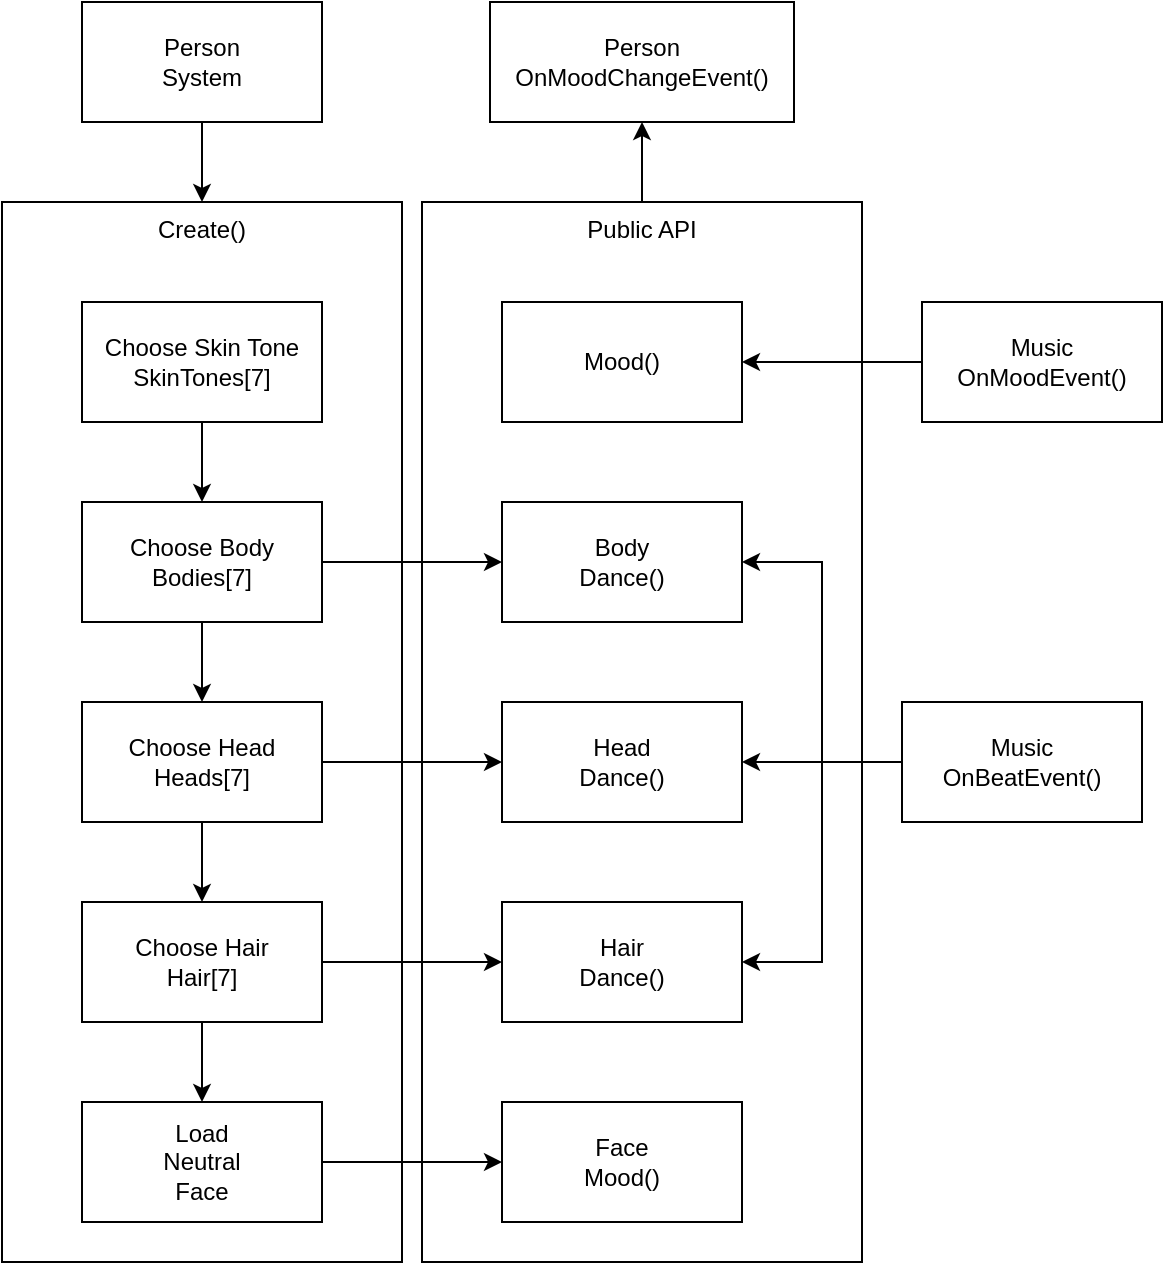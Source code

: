 <mxfile version="20.2.0" type="device"><diagram id="x00w33zi90WmEM81CL-B" name="Page-1"><mxGraphModel dx="1239" dy="980" grid="0" gridSize="10" guides="1" tooltips="1" connect="1" arrows="1" fold="1" page="1" pageScale="1" pageWidth="850" pageHeight="1100" math="0" shadow="0"><root><mxCell id="0"/><mxCell id="1" parent="0"/><mxCell id="HW-12oksTJ86bZy81juE-33" style="edgeStyle=orthogonalEdgeStyle;rounded=0;orthogonalLoop=1;jettySize=auto;html=1;" edge="1" parent="1" source="HW-12oksTJ86bZy81juE-28" target="HW-12oksTJ86bZy81juE-32"><mxGeometry relative="1" as="geometry"/></mxCell><mxCell id="HW-12oksTJ86bZy81juE-28" value="Public API" style="rounded=0;whiteSpace=wrap;html=1;verticalAlign=top;" vertex="1" parent="1"><mxGeometry x="380" y="220" width="220" height="530" as="geometry"/></mxCell><mxCell id="HW-12oksTJ86bZy81juE-27" value="Create()" style="rounded=0;whiteSpace=wrap;html=1;verticalAlign=top;" vertex="1" parent="1"><mxGeometry x="170" y="220" width="200" height="530" as="geometry"/></mxCell><mxCell id="HW-12oksTJ86bZy81juE-3" value="" style="edgeStyle=orthogonalEdgeStyle;rounded=0;orthogonalLoop=1;jettySize=auto;html=1;entryX=0.5;entryY=0;entryDx=0;entryDy=0;" edge="1" parent="1" source="HW-12oksTJ86bZy81juE-1" target="HW-12oksTJ86bZy81juE-27"><mxGeometry relative="1" as="geometry"><mxPoint x="270" y="210" as="targetPoint"/></mxGeometry></mxCell><mxCell id="HW-12oksTJ86bZy81juE-1" value="Person&lt;br&gt;System" style="rounded=0;whiteSpace=wrap;html=1;" vertex="1" parent="1"><mxGeometry x="210" y="120" width="120" height="60" as="geometry"/></mxCell><mxCell id="HW-12oksTJ86bZy81juE-5" value="" style="edgeStyle=orthogonalEdgeStyle;rounded=0;orthogonalLoop=1;jettySize=auto;html=1;" edge="1" parent="1" source="HW-12oksTJ86bZy81juE-2" target="HW-12oksTJ86bZy81juE-4"><mxGeometry relative="1" as="geometry"/></mxCell><mxCell id="HW-12oksTJ86bZy81juE-2" value="Choose Skin Tone&lt;br&gt;SkinTones[7]" style="rounded=0;whiteSpace=wrap;html=1;" vertex="1" parent="1"><mxGeometry x="210" y="270" width="120" height="60" as="geometry"/></mxCell><mxCell id="HW-12oksTJ86bZy81juE-7" value="" style="edgeStyle=orthogonalEdgeStyle;rounded=0;orthogonalLoop=1;jettySize=auto;html=1;" edge="1" parent="1" source="HW-12oksTJ86bZy81juE-4" target="HW-12oksTJ86bZy81juE-6"><mxGeometry relative="1" as="geometry"/></mxCell><mxCell id="HW-12oksTJ86bZy81juE-9" value="" style="edgeStyle=orthogonalEdgeStyle;rounded=0;orthogonalLoop=1;jettySize=auto;html=1;" edge="1" parent="1" source="HW-12oksTJ86bZy81juE-4" target="HW-12oksTJ86bZy81juE-8"><mxGeometry relative="1" as="geometry"/></mxCell><mxCell id="HW-12oksTJ86bZy81juE-4" value="Choose Body&lt;br&gt;Bodies[7]" style="whiteSpace=wrap;html=1;rounded=0;" vertex="1" parent="1"><mxGeometry x="210" y="370" width="120" height="60" as="geometry"/></mxCell><mxCell id="HW-12oksTJ86bZy81juE-6" value="Body&lt;br&gt;Dance()" style="whiteSpace=wrap;html=1;rounded=0;" vertex="1" parent="1"><mxGeometry x="420" y="370" width="120" height="60" as="geometry"/></mxCell><mxCell id="HW-12oksTJ86bZy81juE-11" value="" style="edgeStyle=orthogonalEdgeStyle;rounded=0;orthogonalLoop=1;jettySize=auto;html=1;" edge="1" parent="1" source="HW-12oksTJ86bZy81juE-8" target="HW-12oksTJ86bZy81juE-10"><mxGeometry relative="1" as="geometry"/></mxCell><mxCell id="HW-12oksTJ86bZy81juE-16" value="" style="edgeStyle=orthogonalEdgeStyle;rounded=0;orthogonalLoop=1;jettySize=auto;html=1;" edge="1" parent="1" source="HW-12oksTJ86bZy81juE-8" target="HW-12oksTJ86bZy81juE-15"><mxGeometry relative="1" as="geometry"/></mxCell><mxCell id="HW-12oksTJ86bZy81juE-8" value="Choose Head&lt;br&gt;Heads[7]" style="whiteSpace=wrap;html=1;rounded=0;" vertex="1" parent="1"><mxGeometry x="210" y="470" width="120" height="60" as="geometry"/></mxCell><mxCell id="HW-12oksTJ86bZy81juE-10" value="Head&lt;br&gt;Dance()" style="whiteSpace=wrap;html=1;rounded=0;" vertex="1" parent="1"><mxGeometry x="420" y="470" width="120" height="60" as="geometry"/></mxCell><mxCell id="HW-12oksTJ86bZy81juE-13" style="edgeStyle=orthogonalEdgeStyle;rounded=0;orthogonalLoop=1;jettySize=auto;html=1;entryX=1;entryY=0.5;entryDx=0;entryDy=0;" edge="1" parent="1" source="HW-12oksTJ86bZy81juE-12" target="HW-12oksTJ86bZy81juE-6"><mxGeometry relative="1" as="geometry"/></mxCell><mxCell id="HW-12oksTJ86bZy81juE-14" style="edgeStyle=orthogonalEdgeStyle;rounded=0;orthogonalLoop=1;jettySize=auto;html=1;entryX=1;entryY=0.5;entryDx=0;entryDy=0;" edge="1" parent="1" source="HW-12oksTJ86bZy81juE-12" target="HW-12oksTJ86bZy81juE-10"><mxGeometry relative="1" as="geometry"/></mxCell><mxCell id="HW-12oksTJ86bZy81juE-19" style="edgeStyle=orthogonalEdgeStyle;rounded=0;orthogonalLoop=1;jettySize=auto;html=1;entryX=1;entryY=0.5;entryDx=0;entryDy=0;" edge="1" parent="1" source="HW-12oksTJ86bZy81juE-12" target="HW-12oksTJ86bZy81juE-17"><mxGeometry relative="1" as="geometry"/></mxCell><mxCell id="HW-12oksTJ86bZy81juE-12" value="Music&lt;br&gt;OnBeatEvent()" style="rounded=0;whiteSpace=wrap;html=1;" vertex="1" parent="1"><mxGeometry x="620" y="470" width="120" height="60" as="geometry"/></mxCell><mxCell id="HW-12oksTJ86bZy81juE-18" value="" style="edgeStyle=orthogonalEdgeStyle;rounded=0;orthogonalLoop=1;jettySize=auto;html=1;" edge="1" parent="1" source="HW-12oksTJ86bZy81juE-15" target="HW-12oksTJ86bZy81juE-17"><mxGeometry relative="1" as="geometry"/></mxCell><mxCell id="HW-12oksTJ86bZy81juE-22" value="" style="edgeStyle=orthogonalEdgeStyle;rounded=0;orthogonalLoop=1;jettySize=auto;html=1;" edge="1" parent="1" source="HW-12oksTJ86bZy81juE-15" target="HW-12oksTJ86bZy81juE-21"><mxGeometry relative="1" as="geometry"/></mxCell><mxCell id="HW-12oksTJ86bZy81juE-15" value="Choose Hair&lt;br&gt;Hair[7]" style="whiteSpace=wrap;html=1;rounded=0;" vertex="1" parent="1"><mxGeometry x="210" y="570" width="120" height="60" as="geometry"/></mxCell><mxCell id="HW-12oksTJ86bZy81juE-17" value="Hair&lt;br&gt;Dance()" style="whiteSpace=wrap;html=1;rounded=0;" vertex="1" parent="1"><mxGeometry x="420" y="570" width="120" height="60" as="geometry"/></mxCell><mxCell id="HW-12oksTJ86bZy81juE-25" value="" style="edgeStyle=orthogonalEdgeStyle;rounded=0;orthogonalLoop=1;jettySize=auto;html=1;" edge="1" parent="1" source="HW-12oksTJ86bZy81juE-21" target="HW-12oksTJ86bZy81juE-24"><mxGeometry relative="1" as="geometry"/></mxCell><mxCell id="HW-12oksTJ86bZy81juE-21" value="Load&lt;br&gt;Neutral&lt;br&gt;Face" style="whiteSpace=wrap;html=1;rounded=0;" vertex="1" parent="1"><mxGeometry x="210" y="670" width="120" height="60" as="geometry"/></mxCell><mxCell id="HW-12oksTJ86bZy81juE-26" style="edgeStyle=orthogonalEdgeStyle;rounded=0;orthogonalLoop=1;jettySize=auto;html=1;entryX=1;entryY=0.5;entryDx=0;entryDy=0;" edge="1" parent="1" source="HW-12oksTJ86bZy81juE-23" target="HW-12oksTJ86bZy81juE-29"><mxGeometry relative="1" as="geometry"/></mxCell><mxCell id="HW-12oksTJ86bZy81juE-23" value="Music&lt;br&gt;OnMoodEvent()" style="rounded=0;whiteSpace=wrap;html=1;" vertex="1" parent="1"><mxGeometry x="630" y="270" width="120" height="60" as="geometry"/></mxCell><mxCell id="HW-12oksTJ86bZy81juE-24" value="Face&lt;br&gt;Mood()" style="whiteSpace=wrap;html=1;rounded=0;" vertex="1" parent="1"><mxGeometry x="420" y="670" width="120" height="60" as="geometry"/></mxCell><mxCell id="HW-12oksTJ86bZy81juE-29" value="Mood()" style="whiteSpace=wrap;html=1;rounded=0;" vertex="1" parent="1"><mxGeometry x="420" y="270" width="120" height="60" as="geometry"/></mxCell><mxCell id="HW-12oksTJ86bZy81juE-32" value="Person&lt;br&gt;OnMoodChangeEvent()" style="rounded=0;whiteSpace=wrap;html=1;" vertex="1" parent="1"><mxGeometry x="414" y="120" width="152" height="60" as="geometry"/></mxCell></root></mxGraphModel></diagram></mxfile>